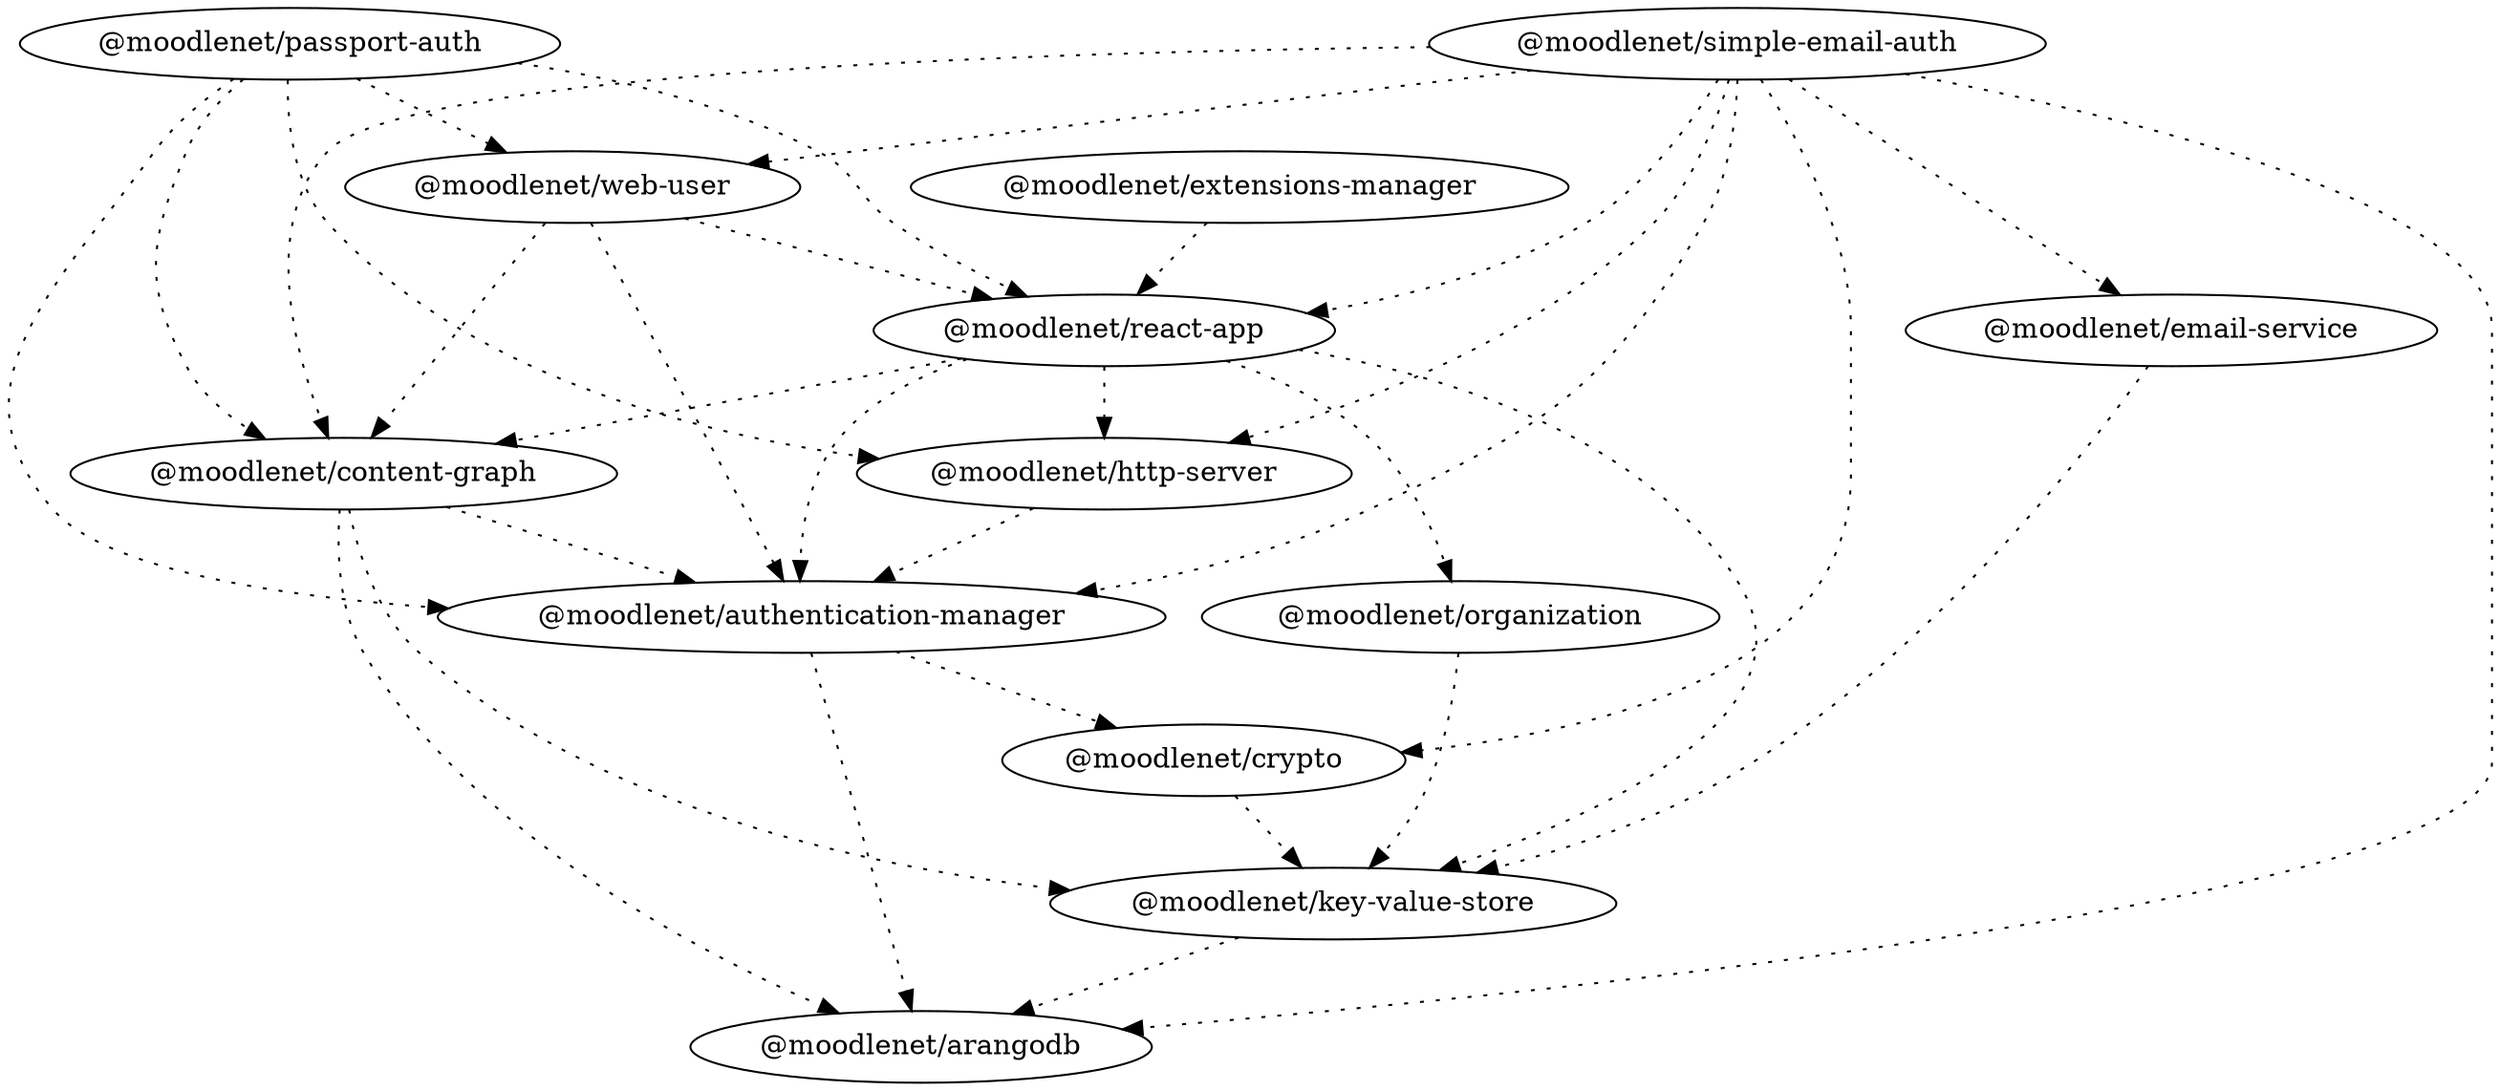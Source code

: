 digraph G {
  "@moodlenet/arangodb";
  "@moodlenet/authentication-manager";
  "@moodlenet/crypto";
  "@moodlenet/content-graph";
  "@moodlenet/key-value-store";
  "@moodlenet/email-service";
  "@moodlenet/extensions-manager";
  "@moodlenet/react-app";
  "@moodlenet/http-server";
  "@moodlenet/organization";
  "@moodlenet/passport-auth";
  "@moodlenet/web-user";
  "@moodlenet/simple-email-auth";
  "@moodlenet/authentication-manager" -> "@moodlenet/arangodb" [ style = "dotted" ];
  "@moodlenet/authentication-manager" -> "@moodlenet/crypto" [ style = "dotted" ];
  "@moodlenet/content-graph" -> "@moodlenet/arangodb" [ style = "dotted" ];
  "@moodlenet/content-graph" -> "@moodlenet/authentication-manager" [ style = "dotted" ];
  "@moodlenet/content-graph" -> "@moodlenet/key-value-store" [ style = "dotted" ];
  "@moodlenet/crypto" -> "@moodlenet/key-value-store" [ style = "dotted" ];
  "@moodlenet/email-service" -> "@moodlenet/key-value-store" [ style = "dotted" ];
  "@moodlenet/extensions-manager" -> "@moodlenet/react-app" [ style = "dotted" ];
  "@moodlenet/http-server" -> "@moodlenet/authentication-manager" [ style = "dotted" ];
  "@moodlenet/key-value-store" -> "@moodlenet/arangodb" [ style = "dotted" ];
  "@moodlenet/organization" -> "@moodlenet/key-value-store" [ style = "dotted" ];
  "@moodlenet/passport-auth" -> "@moodlenet/authentication-manager" [ style = "dotted" ];
  "@moodlenet/passport-auth" -> "@moodlenet/content-graph" [ style = "dotted" ];
  "@moodlenet/passport-auth" -> "@moodlenet/http-server" [ style = "dotted" ];
  "@moodlenet/passport-auth" -> "@moodlenet/react-app" [ style = "dotted" ];
  "@moodlenet/passport-auth" -> "@moodlenet/web-user" [ style = "dotted" ];
  "@moodlenet/react-app" -> "@moodlenet/authentication-manager" [ style = "dotted" ];
  "@moodlenet/react-app" -> "@moodlenet/content-graph" [ style = "dotted" ];
  "@moodlenet/react-app" -> "@moodlenet/http-server" [ style = "dotted" ];
  "@moodlenet/react-app" -> "@moodlenet/key-value-store" [ style = "dotted" ];
  "@moodlenet/react-app" -> "@moodlenet/organization" [ style = "dotted" ];
  "@moodlenet/simple-email-auth" -> "@moodlenet/arangodb" [ style = "dotted" ];
  "@moodlenet/simple-email-auth" -> "@moodlenet/authentication-manager" [ style = "dotted" ];
  "@moodlenet/simple-email-auth" -> "@moodlenet/content-graph" [ style = "dotted" ];
  "@moodlenet/simple-email-auth" -> "@moodlenet/crypto" [ style = "dotted" ];
  "@moodlenet/simple-email-auth" -> "@moodlenet/email-service" [ style = "dotted" ];
  "@moodlenet/simple-email-auth" -> "@moodlenet/http-server" [ style = "dotted" ];
  "@moodlenet/simple-email-auth" -> "@moodlenet/react-app" [ style = "dotted" ];
  "@moodlenet/simple-email-auth" -> "@moodlenet/web-user" [ style = "dotted" ];
  "@moodlenet/web-user" -> "@moodlenet/authentication-manager" [ style = "dotted" ];
  "@moodlenet/web-user" -> "@moodlenet/content-graph" [ style = "dotted" ];
  "@moodlenet/web-user" -> "@moodlenet/react-app" [ style = "dotted" ];
}
